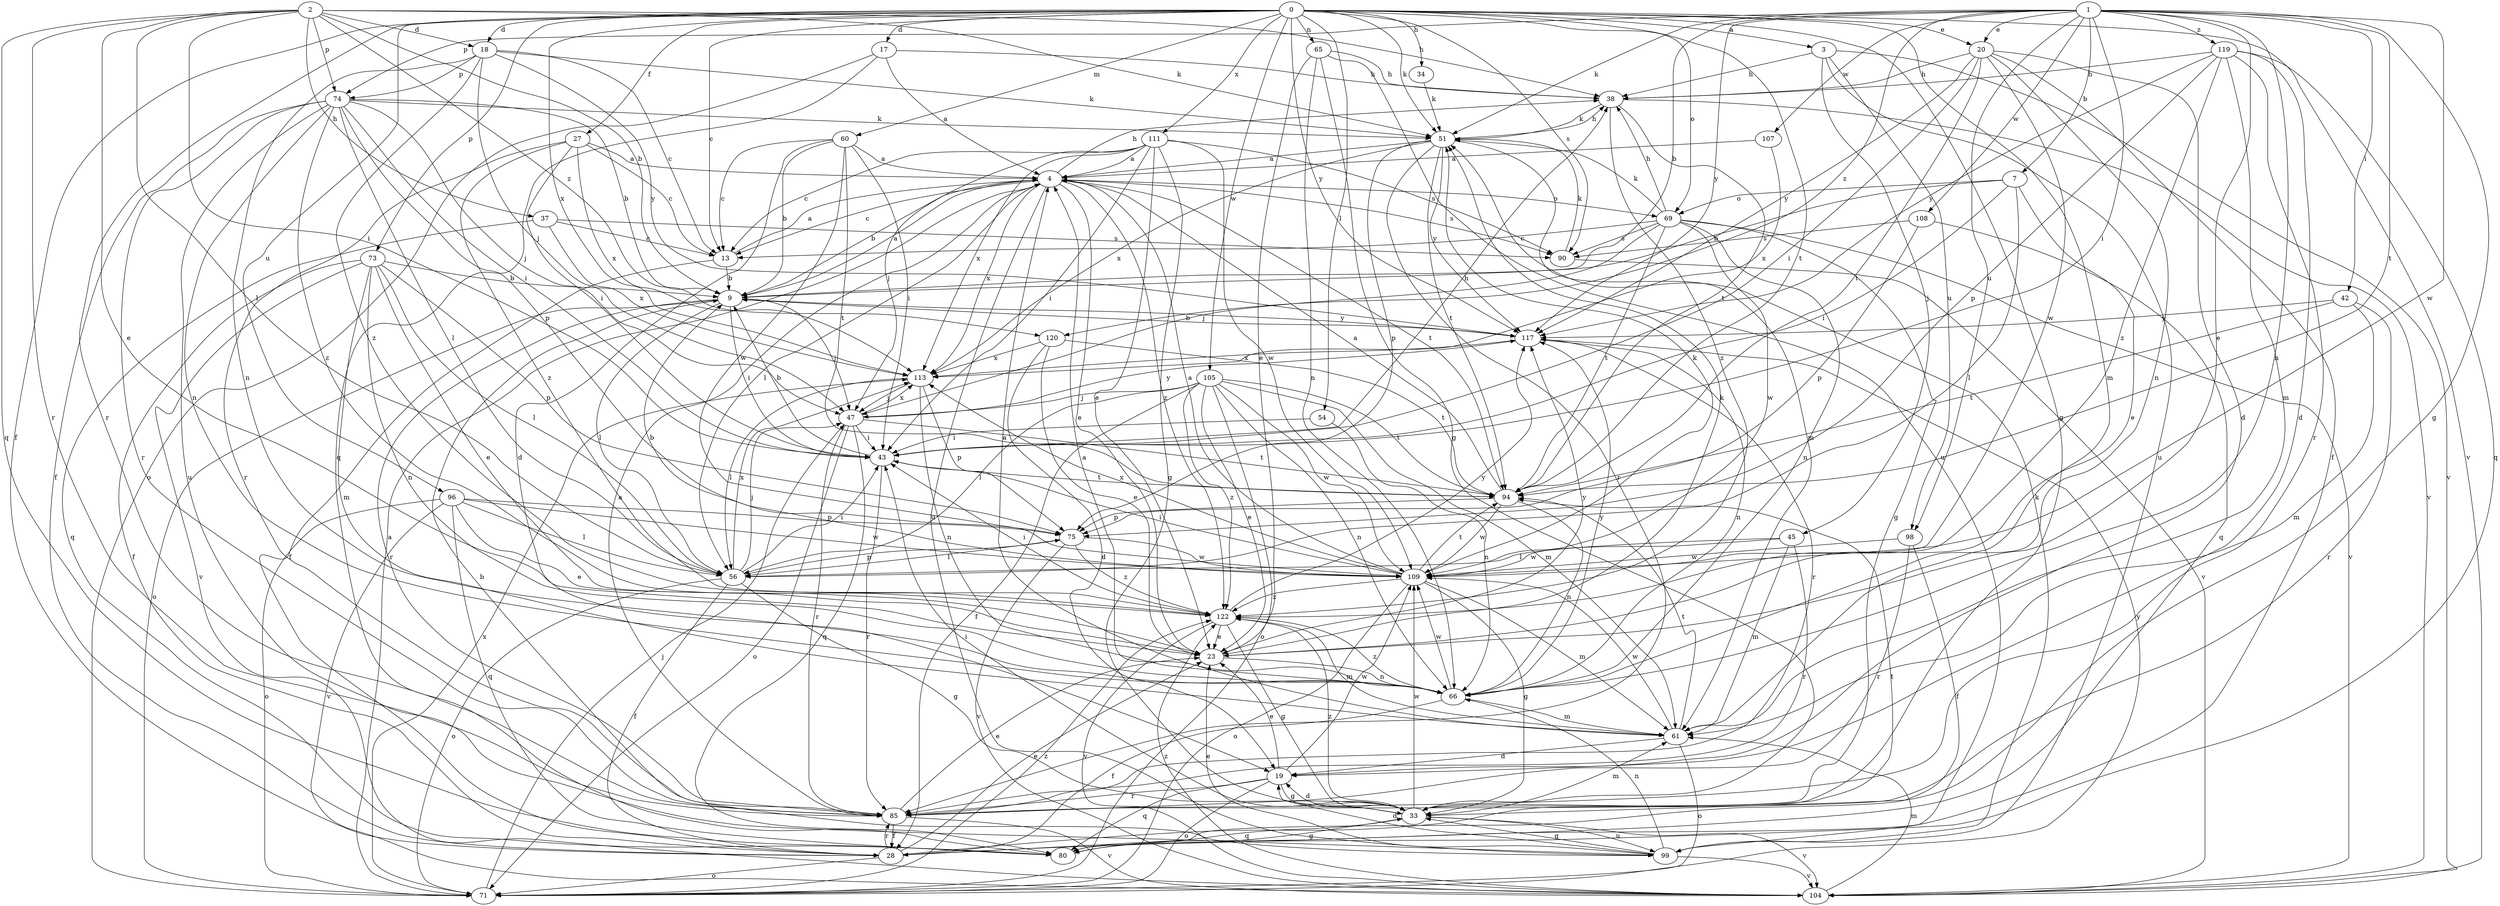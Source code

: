 strict digraph  {
0;
1;
2;
3;
4;
7;
9;
13;
17;
18;
19;
20;
23;
27;
28;
33;
34;
37;
38;
42;
43;
45;
47;
51;
54;
56;
60;
61;
65;
66;
69;
71;
73;
74;
75;
80;
85;
90;
94;
96;
98;
99;
104;
105;
107;
108;
109;
111;
113;
117;
119;
120;
122;
0 -> 3  [label=a];
0 -> 13  [label=c];
0 -> 17  [label=d];
0 -> 18  [label=d];
0 -> 20  [label=e];
0 -> 27  [label=f];
0 -> 28  [label=f];
0 -> 33  [label=g];
0 -> 34  [label=h];
0 -> 51  [label=k];
0 -> 54  [label=l];
0 -> 60  [label=m];
0 -> 61  [label=m];
0 -> 65  [label=n];
0 -> 69  [label=o];
0 -> 73  [label=p];
0 -> 85  [label=r];
0 -> 90  [label=s];
0 -> 94  [label=t];
0 -> 96  [label=u];
0 -> 104  [label=v];
0 -> 105  [label=w];
0 -> 111  [label=x];
0 -> 113  [label=x];
0 -> 117  [label=y];
1 -> 7  [label=b];
1 -> 9  [label=b];
1 -> 20  [label=e];
1 -> 23  [label=e];
1 -> 33  [label=g];
1 -> 42  [label=i];
1 -> 43  [label=i];
1 -> 51  [label=k];
1 -> 66  [label=n];
1 -> 74  [label=p];
1 -> 94  [label=t];
1 -> 98  [label=u];
1 -> 107  [label=w];
1 -> 108  [label=w];
1 -> 109  [label=w];
1 -> 117  [label=y];
1 -> 119  [label=z];
1 -> 120  [label=z];
2 -> 9  [label=b];
2 -> 18  [label=d];
2 -> 23  [label=e];
2 -> 37  [label=h];
2 -> 38  [label=h];
2 -> 43  [label=i];
2 -> 51  [label=k];
2 -> 56  [label=l];
2 -> 74  [label=p];
2 -> 80  [label=q];
2 -> 85  [label=r];
2 -> 120  [label=z];
3 -> 38  [label=h];
3 -> 45  [label=j];
3 -> 98  [label=u];
3 -> 99  [label=u];
3 -> 104  [label=v];
4 -> 9  [label=b];
4 -> 13  [label=c];
4 -> 23  [label=e];
4 -> 38  [label=h];
4 -> 56  [label=l];
4 -> 69  [label=o];
4 -> 90  [label=s];
4 -> 94  [label=t];
4 -> 99  [label=u];
4 -> 113  [label=x];
4 -> 122  [label=z];
7 -> 9  [label=b];
7 -> 23  [label=e];
7 -> 43  [label=i];
7 -> 56  [label=l];
7 -> 69  [label=o];
9 -> 4  [label=a];
9 -> 43  [label=i];
9 -> 47  [label=j];
9 -> 56  [label=l];
9 -> 71  [label=o];
9 -> 85  [label=r];
9 -> 117  [label=y];
13 -> 4  [label=a];
13 -> 9  [label=b];
13 -> 28  [label=f];
17 -> 4  [label=a];
17 -> 38  [label=h];
17 -> 71  [label=o];
17 -> 80  [label=q];
18 -> 13  [label=c];
18 -> 47  [label=j];
18 -> 51  [label=k];
18 -> 66  [label=n];
18 -> 74  [label=p];
18 -> 117  [label=y];
18 -> 122  [label=z];
19 -> 23  [label=e];
19 -> 33  [label=g];
19 -> 71  [label=o];
19 -> 80  [label=q];
19 -> 85  [label=r];
19 -> 109  [label=w];
20 -> 19  [label=d];
20 -> 28  [label=f];
20 -> 38  [label=h];
20 -> 43  [label=i];
20 -> 66  [label=n];
20 -> 94  [label=t];
20 -> 109  [label=w];
20 -> 117  [label=y];
23 -> 51  [label=k];
23 -> 66  [label=n];
23 -> 117  [label=y];
27 -> 4  [label=a];
27 -> 13  [label=c];
27 -> 43  [label=i];
27 -> 85  [label=r];
27 -> 113  [label=x];
27 -> 122  [label=z];
28 -> 23  [label=e];
28 -> 71  [label=o];
28 -> 85  [label=r];
28 -> 94  [label=t];
33 -> 19  [label=d];
33 -> 43  [label=i];
33 -> 61  [label=m];
33 -> 80  [label=q];
33 -> 99  [label=u];
33 -> 104  [label=v];
33 -> 109  [label=w];
33 -> 122  [label=z];
34 -> 51  [label=k];
37 -> 13  [label=c];
37 -> 80  [label=q];
37 -> 90  [label=s];
37 -> 113  [label=x];
38 -> 51  [label=k];
38 -> 94  [label=t];
38 -> 104  [label=v];
38 -> 122  [label=z];
42 -> 61  [label=m];
42 -> 85  [label=r];
42 -> 94  [label=t];
42 -> 117  [label=y];
43 -> 9  [label=b];
43 -> 38  [label=h];
43 -> 85  [label=r];
43 -> 94  [label=t];
45 -> 56  [label=l];
45 -> 61  [label=m];
45 -> 85  [label=r];
45 -> 109  [label=w];
47 -> 43  [label=i];
47 -> 71  [label=o];
47 -> 80  [label=q];
47 -> 85  [label=r];
47 -> 94  [label=t];
47 -> 113  [label=x];
47 -> 117  [label=y];
51 -> 4  [label=a];
51 -> 38  [label=h];
51 -> 61  [label=m];
51 -> 75  [label=p];
51 -> 85  [label=r];
51 -> 94  [label=t];
51 -> 113  [label=x];
51 -> 117  [label=y];
54 -> 43  [label=i];
54 -> 66  [label=n];
56 -> 28  [label=f];
56 -> 33  [label=g];
56 -> 43  [label=i];
56 -> 47  [label=j];
56 -> 71  [label=o];
56 -> 75  [label=p];
56 -> 113  [label=x];
60 -> 4  [label=a];
60 -> 9  [label=b];
60 -> 13  [label=c];
60 -> 19  [label=d];
60 -> 43  [label=i];
60 -> 94  [label=t];
60 -> 109  [label=w];
61 -> 4  [label=a];
61 -> 19  [label=d];
61 -> 71  [label=o];
61 -> 94  [label=t];
61 -> 109  [label=w];
65 -> 23  [label=e];
65 -> 33  [label=g];
65 -> 38  [label=h];
65 -> 66  [label=n];
65 -> 99  [label=u];
66 -> 4  [label=a];
66 -> 28  [label=f];
66 -> 61  [label=m];
66 -> 109  [label=w];
66 -> 117  [label=y];
66 -> 122  [label=z];
69 -> 13  [label=c];
69 -> 33  [label=g];
69 -> 38  [label=h];
69 -> 47  [label=j];
69 -> 51  [label=k];
69 -> 66  [label=n];
69 -> 90  [label=s];
69 -> 94  [label=t];
69 -> 104  [label=v];
69 -> 109  [label=w];
71 -> 4  [label=a];
71 -> 47  [label=j];
71 -> 113  [label=x];
71 -> 117  [label=y];
71 -> 122  [label=z];
73 -> 9  [label=b];
73 -> 23  [label=e];
73 -> 28  [label=f];
73 -> 56  [label=l];
73 -> 61  [label=m];
73 -> 66  [label=n];
73 -> 75  [label=p];
73 -> 104  [label=v];
74 -> 9  [label=b];
74 -> 28  [label=f];
74 -> 43  [label=i];
74 -> 47  [label=j];
74 -> 51  [label=k];
74 -> 56  [label=l];
74 -> 66  [label=n];
74 -> 75  [label=p];
74 -> 85  [label=r];
74 -> 99  [label=u];
74 -> 122  [label=z];
75 -> 56  [label=l];
75 -> 104  [label=v];
75 -> 109  [label=w];
75 -> 122  [label=z];
80 -> 33  [label=g];
85 -> 4  [label=a];
85 -> 23  [label=e];
85 -> 28  [label=f];
85 -> 104  [label=v];
90 -> 51  [label=k];
90 -> 104  [label=v];
94 -> 4  [label=a];
94 -> 66  [label=n];
94 -> 75  [label=p];
94 -> 109  [label=w];
96 -> 23  [label=e];
96 -> 56  [label=l];
96 -> 71  [label=o];
96 -> 75  [label=p];
96 -> 80  [label=q];
96 -> 104  [label=v];
96 -> 109  [label=w];
98 -> 28  [label=f];
98 -> 85  [label=r];
98 -> 109  [label=w];
99 -> 9  [label=b];
99 -> 19  [label=d];
99 -> 23  [label=e];
99 -> 33  [label=g];
99 -> 51  [label=k];
99 -> 66  [label=n];
99 -> 104  [label=v];
104 -> 61  [label=m];
104 -> 122  [label=z];
105 -> 23  [label=e];
105 -> 28  [label=f];
105 -> 47  [label=j];
105 -> 56  [label=l];
105 -> 61  [label=m];
105 -> 66  [label=n];
105 -> 71  [label=o];
105 -> 94  [label=t];
105 -> 109  [label=w];
105 -> 122  [label=z];
107 -> 4  [label=a];
107 -> 113  [label=x];
108 -> 75  [label=p];
108 -> 80  [label=q];
108 -> 90  [label=s];
109 -> 4  [label=a];
109 -> 9  [label=b];
109 -> 33  [label=g];
109 -> 43  [label=i];
109 -> 51  [label=k];
109 -> 61  [label=m];
109 -> 71  [label=o];
109 -> 94  [label=t];
109 -> 113  [label=x];
109 -> 122  [label=z];
111 -> 4  [label=a];
111 -> 13  [label=c];
111 -> 23  [label=e];
111 -> 33  [label=g];
111 -> 43  [label=i];
111 -> 47  [label=j];
111 -> 90  [label=s];
111 -> 109  [label=w];
111 -> 113  [label=x];
113 -> 47  [label=j];
113 -> 56  [label=l];
113 -> 66  [label=n];
113 -> 75  [label=p];
117 -> 9  [label=b];
117 -> 66  [label=n];
117 -> 85  [label=r];
117 -> 113  [label=x];
119 -> 19  [label=d];
119 -> 38  [label=h];
119 -> 61  [label=m];
119 -> 75  [label=p];
119 -> 80  [label=q];
119 -> 85  [label=r];
119 -> 117  [label=y];
119 -> 122  [label=z];
120 -> 19  [label=d];
120 -> 23  [label=e];
120 -> 94  [label=t];
120 -> 113  [label=x];
122 -> 23  [label=e];
122 -> 33  [label=g];
122 -> 43  [label=i];
122 -> 61  [label=m];
122 -> 104  [label=v];
122 -> 117  [label=y];
}
